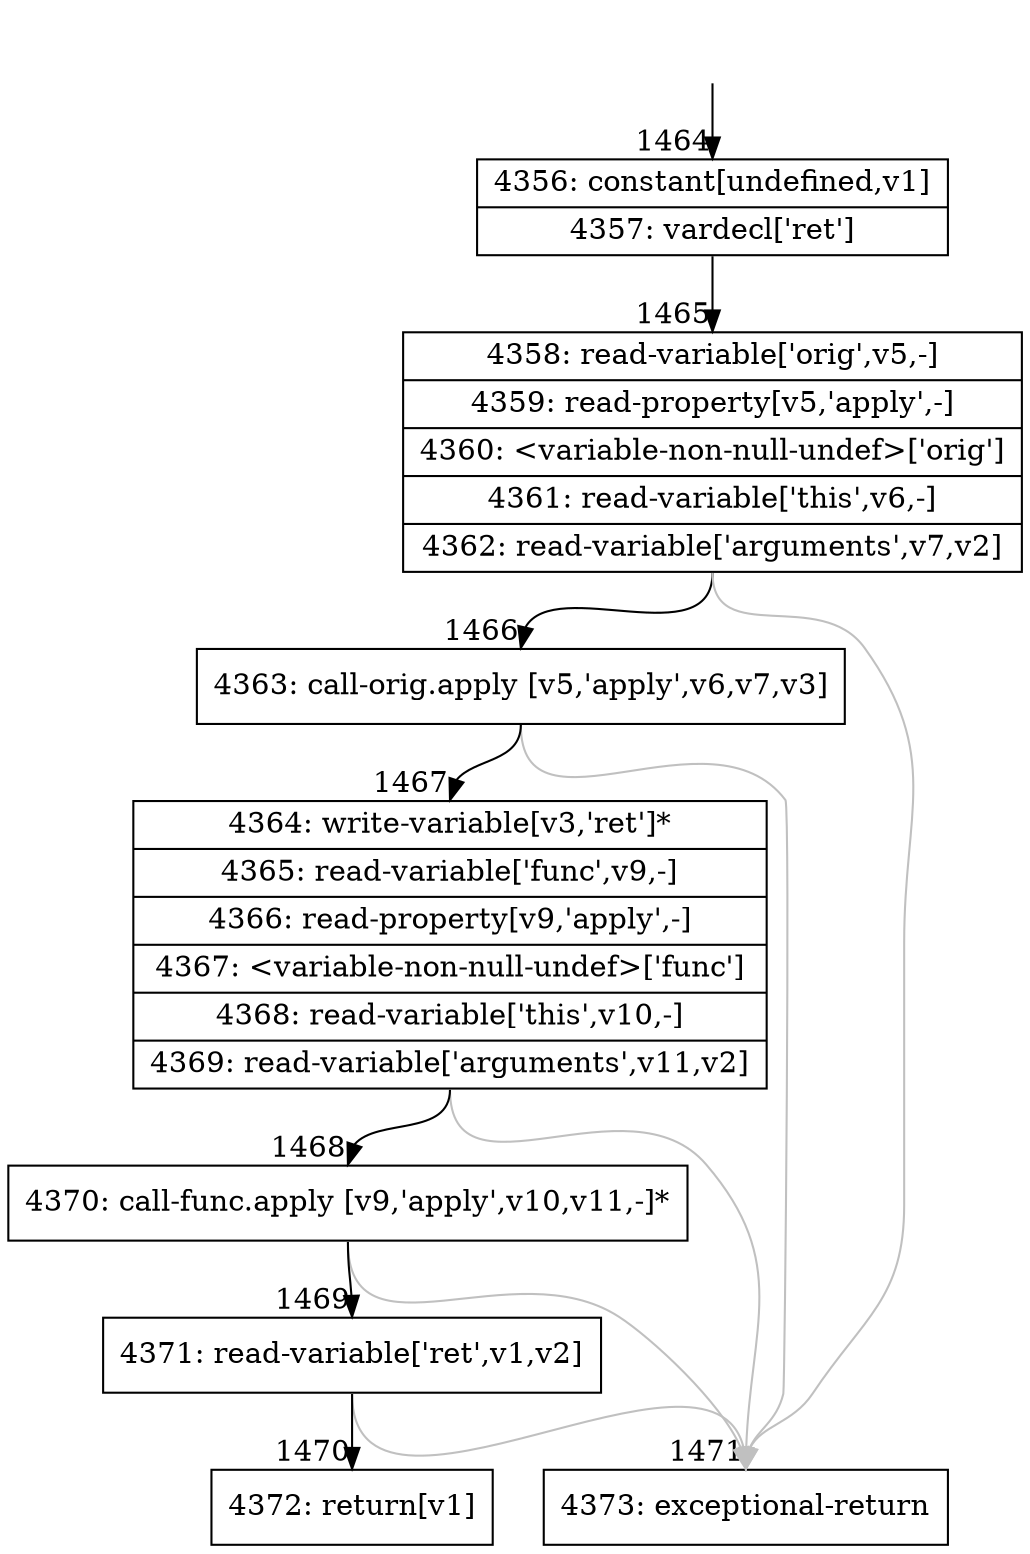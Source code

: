digraph {
rankdir="TD"
BB_entry175[shape=none,label=""];
BB_entry175 -> BB1464 [tailport=s, headport=n, headlabel="    1464"]
BB1464 [shape=record label="{4356: constant[undefined,v1]|4357: vardecl['ret']}" ] 
BB1464 -> BB1465 [tailport=s, headport=n, headlabel="      1465"]
BB1465 [shape=record label="{4358: read-variable['orig',v5,-]|4359: read-property[v5,'apply',-]|4360: \<variable-non-null-undef\>['orig']|4361: read-variable['this',v6,-]|4362: read-variable['arguments',v7,v2]}" ] 
BB1465 -> BB1466 [tailport=s, headport=n, headlabel="      1466"]
BB1465 -> BB1471 [tailport=s, headport=n, color=gray, headlabel="      1471"]
BB1466 [shape=record label="{4363: call-orig.apply [v5,'apply',v6,v7,v3]}" ] 
BB1466 -> BB1467 [tailport=s, headport=n, headlabel="      1467"]
BB1466 -> BB1471 [tailport=s, headport=n, color=gray]
BB1467 [shape=record label="{4364: write-variable[v3,'ret']*|4365: read-variable['func',v9,-]|4366: read-property[v9,'apply',-]|4367: \<variable-non-null-undef\>['func']|4368: read-variable['this',v10,-]|4369: read-variable['arguments',v11,v2]}" ] 
BB1467 -> BB1468 [tailport=s, headport=n, headlabel="      1468"]
BB1467 -> BB1471 [tailport=s, headport=n, color=gray]
BB1468 [shape=record label="{4370: call-func.apply [v9,'apply',v10,v11,-]*}" ] 
BB1468 -> BB1469 [tailport=s, headport=n, headlabel="      1469"]
BB1468 -> BB1471 [tailport=s, headport=n, color=gray]
BB1469 [shape=record label="{4371: read-variable['ret',v1,v2]}" ] 
BB1469 -> BB1470 [tailport=s, headport=n, headlabel="      1470"]
BB1469 -> BB1471 [tailport=s, headport=n, color=gray]
BB1470 [shape=record label="{4372: return[v1]}" ] 
BB1471 [shape=record label="{4373: exceptional-return}" ] 
//#$~ 1713
}
